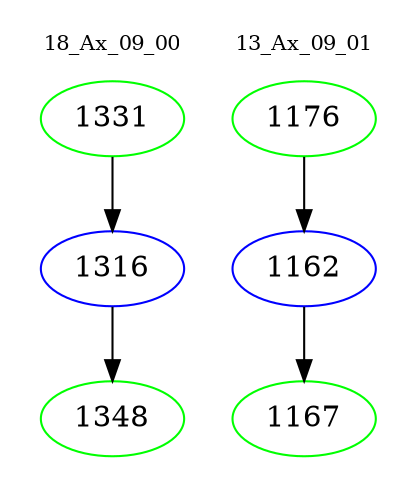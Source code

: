 digraph{
subgraph cluster_0 {
color = white
label = "18_Ax_09_00";
fontsize=10;
T0_1331 [label="1331", color="green"]
T0_1331 -> T0_1316 [color="black"]
T0_1316 [label="1316", color="blue"]
T0_1316 -> T0_1348 [color="black"]
T0_1348 [label="1348", color="green"]
}
subgraph cluster_1 {
color = white
label = "13_Ax_09_01";
fontsize=10;
T1_1176 [label="1176", color="green"]
T1_1176 -> T1_1162 [color="black"]
T1_1162 [label="1162", color="blue"]
T1_1162 -> T1_1167 [color="black"]
T1_1167 [label="1167", color="green"]
}
}
